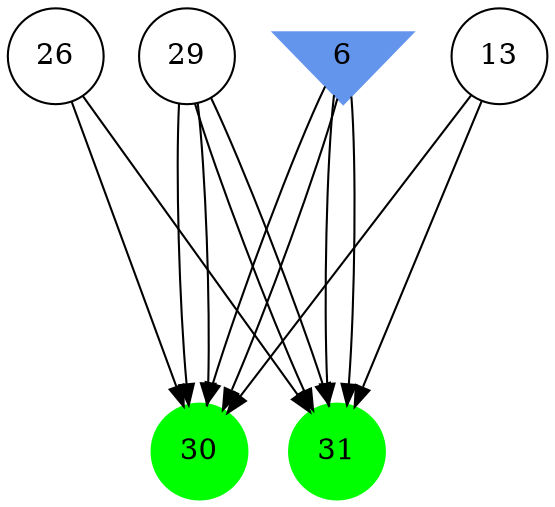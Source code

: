 digraph brain {
	ranksep=2.0;
	6 [shape=invtriangle,style=filled,color=cornflowerblue];
	13 [shape=circle,color=black];
	26 [shape=circle,color=black];
	29 [shape=circle,color=black];
	30 [shape=circle,style=filled,color=green];
	31 [shape=circle,style=filled,color=green];
	6	->	31;
	6	->	30;
	26	->	31;
	26	->	30;
	29	->	31;
	29	->	30;
	6	->	31;
	6	->	30;
	29	->	31;
	29	->	30;
	13	->	31;
	13	->	30;
	{ rank=same; 6; }
	{ rank=same; 13; 26; 29; }
	{ rank=same; 30; 31; }
}
